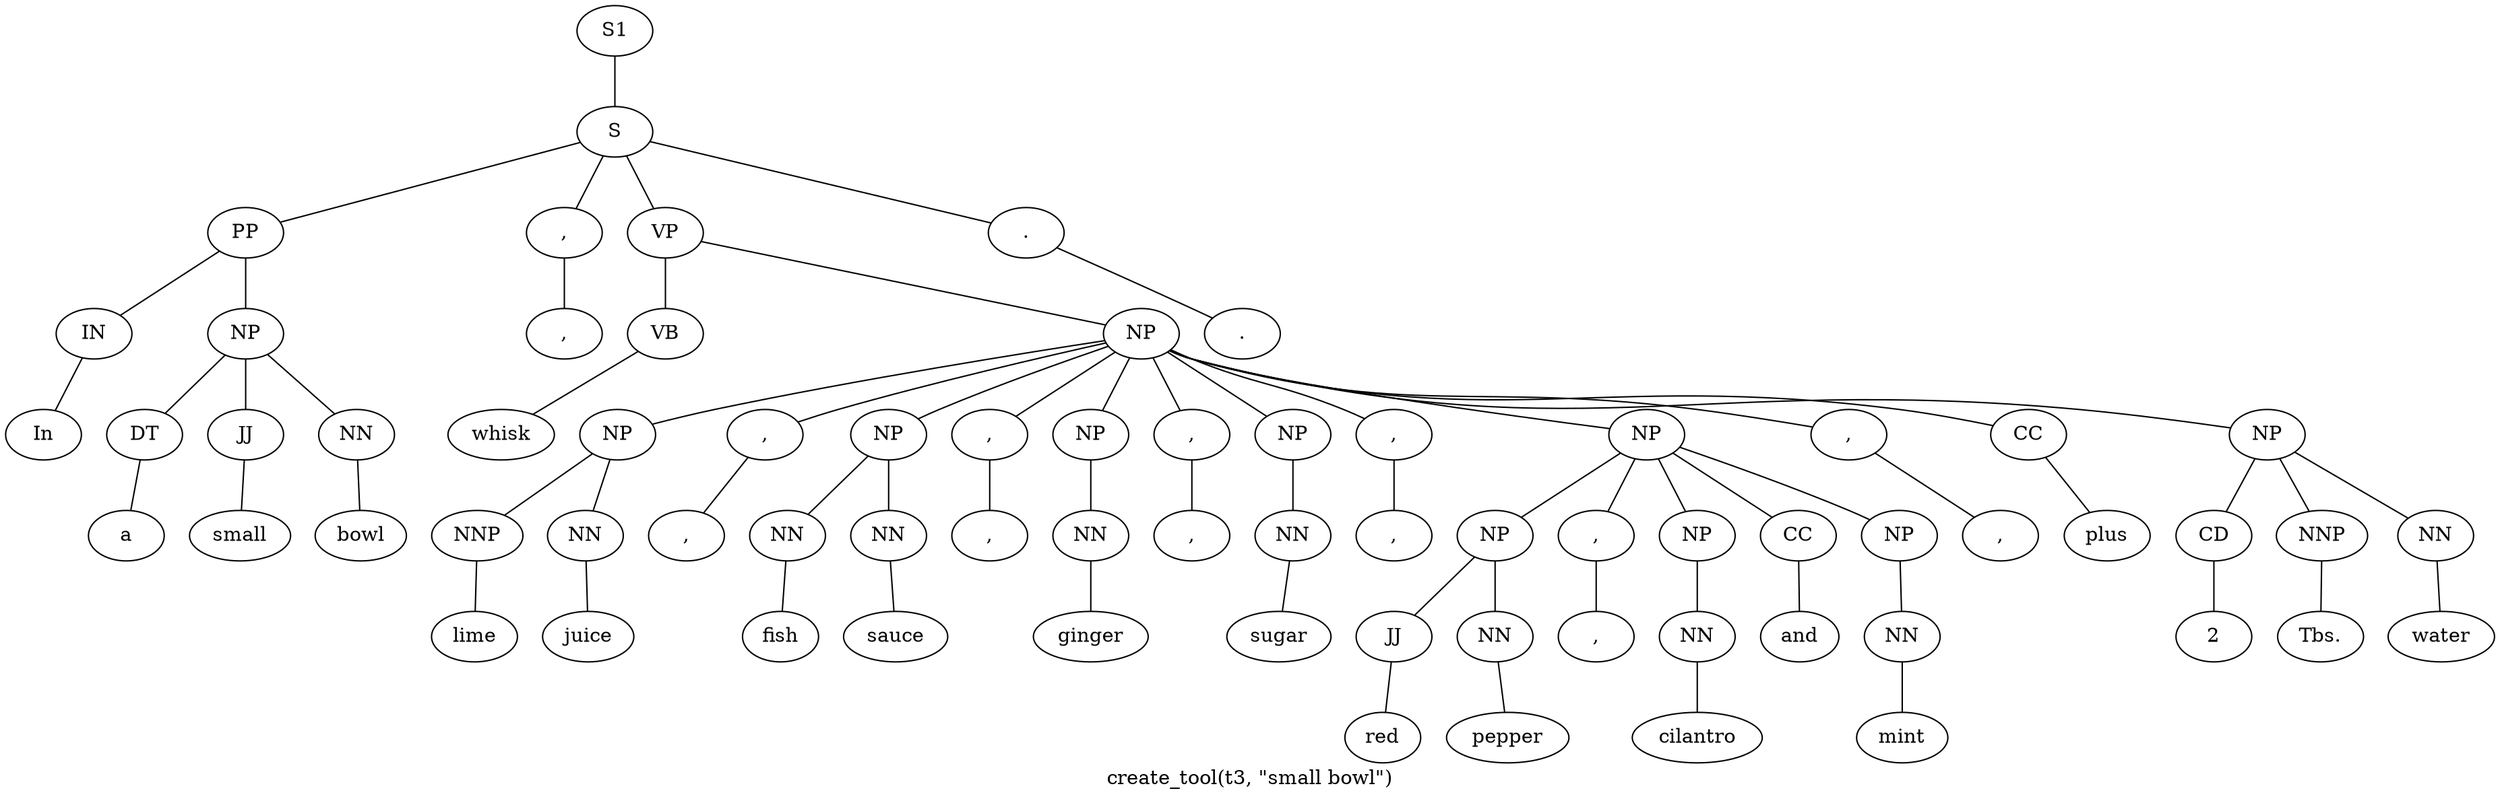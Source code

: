 graph SyntaxGraph {
	label = "create_tool(t3, \"small bowl\")";
	Node0 [label="S1"];
	Node1 [label="S"];
	Node2 [label="PP"];
	Node3 [label="IN"];
	Node4 [label="In"];
	Node5 [label="NP"];
	Node6 [label="DT"];
	Node7 [label="a"];
	Node8 [label="JJ"];
	Node9 [label="small"];
	Node10 [label="NN"];
	Node11 [label="bowl"];
	Node12 [label=","];
	Node13 [label=","];
	Node14 [label="VP"];
	Node15 [label="VB"];
	Node16 [label="whisk"];
	Node17 [label="NP"];
	Node18 [label="NP"];
	Node19 [label="NNP"];
	Node20 [label="lime"];
	Node21 [label="NN"];
	Node22 [label="juice"];
	Node23 [label=","];
	Node24 [label=","];
	Node25 [label="NP"];
	Node26 [label="NN"];
	Node27 [label="fish"];
	Node28 [label="NN"];
	Node29 [label="sauce"];
	Node30 [label=","];
	Node31 [label=","];
	Node32 [label="NP"];
	Node33 [label="NN"];
	Node34 [label="ginger"];
	Node35 [label=","];
	Node36 [label=","];
	Node37 [label="NP"];
	Node38 [label="NN"];
	Node39 [label="sugar"];
	Node40 [label=","];
	Node41 [label=","];
	Node42 [label="NP"];
	Node43 [label="NP"];
	Node44 [label="JJ"];
	Node45 [label="red"];
	Node46 [label="NN"];
	Node47 [label="pepper"];
	Node48 [label=","];
	Node49 [label=","];
	Node50 [label="NP"];
	Node51 [label="NN"];
	Node52 [label="cilantro"];
	Node53 [label="CC"];
	Node54 [label="and"];
	Node55 [label="NP"];
	Node56 [label="NN"];
	Node57 [label="mint"];
	Node58 [label=","];
	Node59 [label=","];
	Node60 [label="CC"];
	Node61 [label="plus"];
	Node62 [label="NP"];
	Node63 [label="CD"];
	Node64 [label="2"];
	Node65 [label="NNP"];
	Node66 [label="Tbs."];
	Node67 [label="NN"];
	Node68 [label="water"];
	Node69 [label="."];
	Node70 [label="."];

	Node0 -- Node1;
	Node1 -- Node2;
	Node1 -- Node12;
	Node1 -- Node14;
	Node1 -- Node69;
	Node2 -- Node3;
	Node2 -- Node5;
	Node3 -- Node4;
	Node5 -- Node6;
	Node5 -- Node8;
	Node5 -- Node10;
	Node6 -- Node7;
	Node8 -- Node9;
	Node10 -- Node11;
	Node12 -- Node13;
	Node14 -- Node15;
	Node14 -- Node17;
	Node15 -- Node16;
	Node17 -- Node18;
	Node17 -- Node23;
	Node17 -- Node25;
	Node17 -- Node30;
	Node17 -- Node32;
	Node17 -- Node35;
	Node17 -- Node37;
	Node17 -- Node40;
	Node17 -- Node42;
	Node17 -- Node58;
	Node17 -- Node60;
	Node17 -- Node62;
	Node18 -- Node19;
	Node18 -- Node21;
	Node19 -- Node20;
	Node21 -- Node22;
	Node23 -- Node24;
	Node25 -- Node26;
	Node25 -- Node28;
	Node26 -- Node27;
	Node28 -- Node29;
	Node30 -- Node31;
	Node32 -- Node33;
	Node33 -- Node34;
	Node35 -- Node36;
	Node37 -- Node38;
	Node38 -- Node39;
	Node40 -- Node41;
	Node42 -- Node43;
	Node42 -- Node48;
	Node42 -- Node50;
	Node42 -- Node53;
	Node42 -- Node55;
	Node43 -- Node44;
	Node43 -- Node46;
	Node44 -- Node45;
	Node46 -- Node47;
	Node48 -- Node49;
	Node50 -- Node51;
	Node51 -- Node52;
	Node53 -- Node54;
	Node55 -- Node56;
	Node56 -- Node57;
	Node58 -- Node59;
	Node60 -- Node61;
	Node62 -- Node63;
	Node62 -- Node65;
	Node62 -- Node67;
	Node63 -- Node64;
	Node65 -- Node66;
	Node67 -- Node68;
	Node69 -- Node70;
}